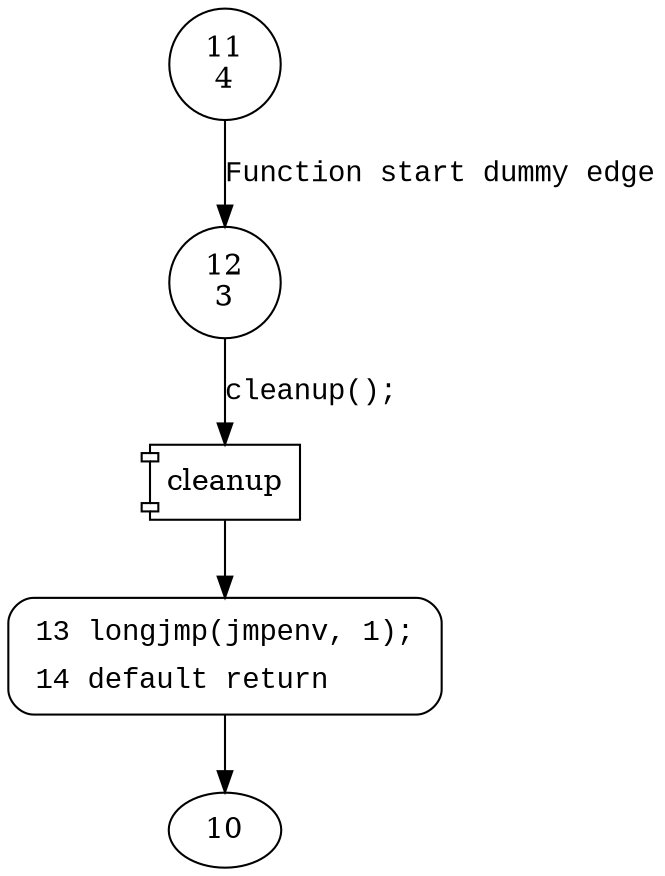 digraph fail_file {
11 [shape="circle" label="11\n4"]
12 [shape="circle" label="12\n3"]
13 [shape="circle" label="13\n2"]
13 [style="filled,bold" penwidth="1" fillcolor="white" fontname="Courier New" shape="Mrecord" label=<<table border="0" cellborder="0" cellpadding="3" bgcolor="white"><tr><td align="right">13</td><td align="left">longjmp(jmpenv, 1);</td></tr><tr><td align="right">14</td><td align="left">default return</td></tr></table>>]
13 -> 10[label=""]
11 -> 12 [label="Function start dummy edge" fontname="Courier New"]
100837 [shape="component" label="cleanup"]
12 -> 100837 [label="cleanup();" fontname="Courier New"]
100837 -> 13 [label="" fontname="Courier New"]
}